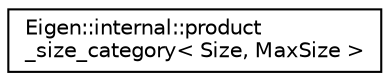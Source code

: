 digraph "Graphical Class Hierarchy"
{
  edge [fontname="Helvetica",fontsize="10",labelfontname="Helvetica",labelfontsize="10"];
  node [fontname="Helvetica",fontsize="10",shape=record];
  rankdir="LR";
  Node1 [label="Eigen::internal::product\l_size_category\< Size, MaxSize \>",height=0.2,width=0.4,color="black", fillcolor="white", style="filled",URL="$struct_eigen_1_1internal_1_1product__size__category.html"];
}
